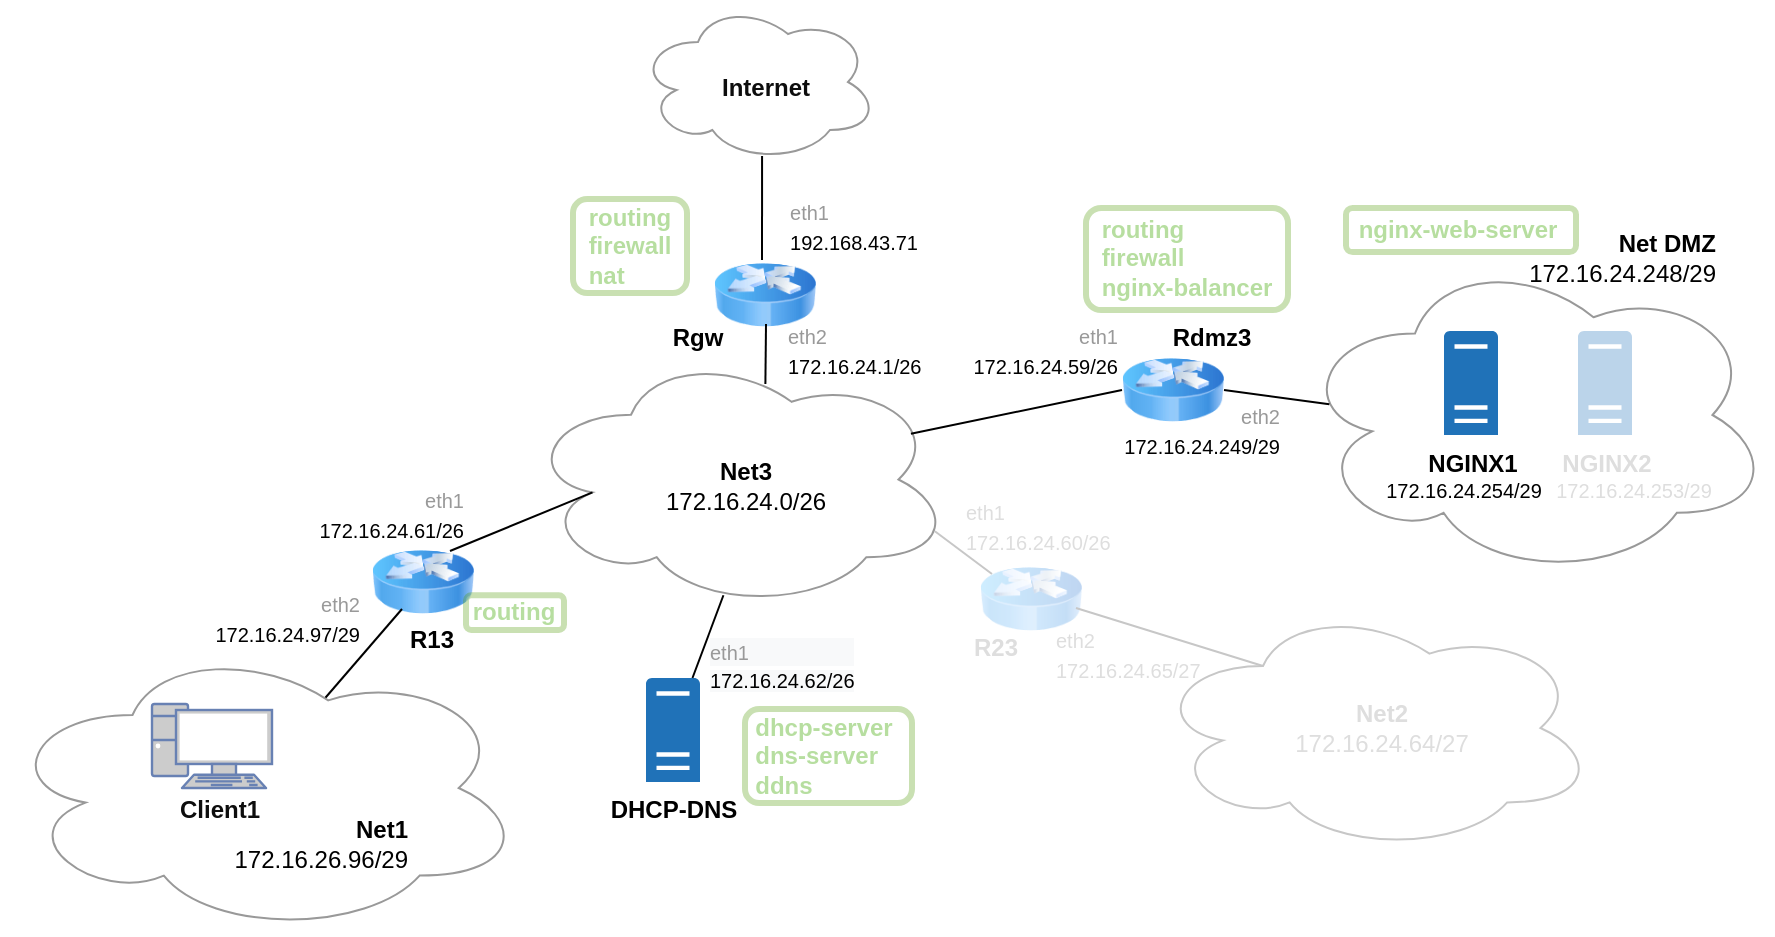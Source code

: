 <mxfile version="20.1.1" type="google"><diagram id="ignpBoy3kQYRmpvLn9r8" name="Page-1"><mxGraphModel grid="0" page="1" gridSize="10" guides="1" tooltips="1" connect="1" arrows="1" fold="1" pageScale="1" pageWidth="1169" pageHeight="827" math="0" shadow="0"><root><mxCell id="0"/><mxCell id="1" parent="0"/><mxCell id="MzXYIzLGBpWRiAdv-yaN-57" value="" style="ellipse;shape=cloud;whiteSpace=wrap;html=1;fontSize=12;fontColor=#0D0D0D;strokeColor=#999999;fillColor=none;" vertex="1" parent="1"><mxGeometry x="512" y="106" width="120" height="80" as="geometry"/></mxCell><mxCell id="MzXYIzLGBpWRiAdv-yaN-36" value="" style="ellipse;shape=cloud;whiteSpace=wrap;html=1;fillColor=none;strokeColor=#999999;" vertex="1" parent="1"><mxGeometry x="455" y="280" width="214" height="129.5" as="geometry"/></mxCell><mxCell id="JR2E5VqhnRpsbFq93gEu-2" value="" style="image;html=1;image=img/lib/clip_art/networking/Router_Icon_128x128.png" vertex="1" parent="1"><mxGeometry x="379" y="366.5" width="51" height="59" as="geometry"/></mxCell><mxCell id="MzXYIzLGBpWRiAdv-yaN-1" value="" style="image;html=1;image=img/lib/clip_art/networking/Router_Icon_128x128.png;strokeColor=#C7C7C7;opacity=30;" vertex="1" parent="1"><mxGeometry x="683" y="375" width="51" height="59" as="geometry"/></mxCell><mxCell id="MzXYIzLGBpWRiAdv-yaN-3" value="" style="endArrow=none;html=1;rounded=0;entryX=0.25;entryY=0;entryDx=0;entryDy=0;" edge="1" parent="1" target="MzXYIzLGBpWRiAdv-yaN-30"><mxGeometry width="50" height="50" relative="1" as="geometry"><mxPoint x="353" y="457" as="sourcePoint"/><mxPoint x="418" y="381" as="targetPoint"/></mxGeometry></mxCell><mxCell id="MzXYIzLGBpWRiAdv-yaN-4" value="" style="endArrow=none;html=1;rounded=0;exitX=0.25;exitY=0.25;exitDx=0;exitDy=0;exitPerimeter=0;strokeColor=#C7C7C7;" edge="1" parent="1" source="MzXYIzLGBpWRiAdv-yaN-11"><mxGeometry width="50" height="50" relative="1" as="geometry"><mxPoint x="558" y="431" as="sourcePoint"/><mxPoint x="731" y="409" as="targetPoint"/></mxGeometry></mxCell><mxCell id="MzXYIzLGBpWRiAdv-yaN-7" value="" style="image;html=1;image=img/lib/clip_art/networking/Router_Icon_128x128.png" vertex="1" parent="1"><mxGeometry x="754" y="270.5" width="51" height="59" as="geometry"/></mxCell><mxCell id="MzXYIzLGBpWRiAdv-yaN-10" value="" style="ellipse;shape=cloud;whiteSpace=wrap;html=1;strokeColor=#999999;" vertex="1" parent="1"><mxGeometry x="194" y="426" width="261" height="146" as="geometry"/></mxCell><mxCell id="MzXYIzLGBpWRiAdv-yaN-11" value="" style="ellipse;shape=cloud;whiteSpace=wrap;html=1;strokeColor=#C7C7C7;" vertex="1" parent="1"><mxGeometry x="769" y="407" width="222" height="124" as="geometry"/></mxCell><mxCell id="MzXYIzLGBpWRiAdv-yaN-12" value="" style="ellipse;shape=cloud;whiteSpace=wrap;html=1;strokeColor=#999999;" vertex="1" parent="1"><mxGeometry x="841" y="231" width="238" height="163" as="geometry"/></mxCell><mxCell id="JR2E5VqhnRpsbFq93gEu-5" value="" style="sketch=0;pointerEvents=1;shadow=0;dashed=0;html=1;strokeColor=none;labelPosition=center;verticalLabelPosition=bottom;verticalAlign=top;outlineConnect=0;align=center;shape=mxgraph.office.servers.physical_host;fillColor=#2072B8;" vertex="1" parent="1"><mxGeometry x="516" y="444" width="27" height="52" as="geometry"/></mxCell><mxCell id="MzXYIzLGBpWRiAdv-yaN-13" value="" style="endArrow=none;html=1;rounded=0;exitX=1;exitY=0.5;exitDx=0;exitDy=0;entryX=0.07;entryY=0.467;entryDx=0;entryDy=0;entryPerimeter=0;" edge="1" parent="1" source="MzXYIzLGBpWRiAdv-yaN-7" target="MzXYIzLGBpWRiAdv-yaN-12"><mxGeometry width="50" height="50" relative="1" as="geometry"><mxPoint x="649" y="436" as="sourcePoint"/><mxPoint x="699" y="386" as="targetPoint"/></mxGeometry></mxCell><mxCell id="MzXYIzLGBpWRiAdv-yaN-14" value="" style="endArrow=none;html=1;rounded=0;entryX=0.16;entryY=0.55;entryDx=0;entryDy=0;entryPerimeter=0;" edge="1" parent="1" target="MzXYIzLGBpWRiAdv-yaN-36"><mxGeometry width="50" height="50" relative="1" as="geometry"><mxPoint x="418" y="380.5" as="sourcePoint"/><mxPoint x="436" y="367" as="targetPoint"/></mxGeometry></mxCell><mxCell id="MzXYIzLGBpWRiAdv-yaN-15" value="" style="endArrow=none;html=1;rounded=0;exitX=0.96;exitY=0.7;exitDx=0;exitDy=0;exitPerimeter=0;strokeColor=#C7C7C7;" edge="1" parent="1" source="MzXYIzLGBpWRiAdv-yaN-36"><mxGeometry width="50" height="50" relative="1" as="geometry"><mxPoint x="660" y="335" as="sourcePoint"/><mxPoint x="689" y="392" as="targetPoint"/></mxGeometry></mxCell><mxCell id="MzXYIzLGBpWRiAdv-yaN-16" value="" style="image;html=1;image=img/lib/clip_art/networking/Router_Icon_128x128.png" vertex="1" parent="1"><mxGeometry x="550" y="223" width="51" height="59" as="geometry"/></mxCell><mxCell id="MzXYIzLGBpWRiAdv-yaN-21" value="" style="endArrow=none;html=1;rounded=0;entryX=0.517;entryY=0.963;entryDx=0;entryDy=0;entryPerimeter=0;" edge="1" parent="1" target="MzXYIzLGBpWRiAdv-yaN-57"><mxGeometry width="50" height="50" relative="1" as="geometry"><mxPoint x="574" y="235" as="sourcePoint"/><mxPoint x="576" y="181" as="targetPoint"/></mxGeometry></mxCell><mxCell id="MzXYIzLGBpWRiAdv-yaN-22" value="&lt;b&gt;Net1&lt;/b&gt;&lt;br&gt;172.16.26.96/29" style="text;html=1;strokeColor=none;fillColor=none;align=right;verticalAlign=middle;whiteSpace=wrap;rounded=0;" vertex="1" parent="1"><mxGeometry x="339" y="512" width="60" height="30" as="geometry"/></mxCell><mxCell id="MzXYIzLGBpWRiAdv-yaN-23" value="&lt;b&gt;Net2&lt;/b&gt;&lt;br&gt;172.16.24.64/27" style="text;html=1;strokeColor=none;fillColor=none;align=center;verticalAlign=middle;whiteSpace=wrap;rounded=0;fontColor=#DEDEDE;" vertex="1" parent="1"><mxGeometry x="854" y="454" width="60" height="30" as="geometry"/></mxCell><mxCell id="MzXYIzLGBpWRiAdv-yaN-24" value="" style="fontColor=#0066CC;verticalAlign=top;verticalLabelPosition=bottom;labelPosition=center;align=center;html=1;outlineConnect=0;fillColor=#CCCCCC;strokeColor=#6881B3;gradientColor=none;gradientDirection=north;strokeWidth=2;shape=mxgraph.networks.pc;" vertex="1" parent="1"><mxGeometry x="269" y="457" width="60" height="42" as="geometry"/></mxCell><mxCell id="MzXYIzLGBpWRiAdv-yaN-26" value="&lt;b&gt;Net DMZ&lt;/b&gt;&lt;br&gt;&lt;div style=&quot;&quot;&gt;&lt;span style=&quot;background-color: initial;&quot;&gt;172.16.24.248/29&lt;/span&gt;&lt;/div&gt;" style="text;html=1;strokeColor=none;fillColor=none;align=right;verticalAlign=middle;whiteSpace=wrap;rounded=0;" vertex="1" parent="1"><mxGeometry x="993" y="219" width="60" height="30" as="geometry"/></mxCell><mxCell id="MzXYIzLGBpWRiAdv-yaN-19" value="&lt;b&gt;Net3&lt;/b&gt;&lt;br&gt;172.16.24.0/26" style="text;html=1;strokeColor=none;fillColor=none;align=center;verticalAlign=middle;whiteSpace=wrap;rounded=0;" vertex="1" parent="1"><mxGeometry x="536" y="333" width="60" height="30" as="geometry"/></mxCell><mxCell id="MzXYIzLGBpWRiAdv-yaN-28" value="&lt;b&gt;NGINX1&lt;/b&gt;" style="sketch=0;pointerEvents=1;shadow=0;dashed=0;html=1;strokeColor=none;labelPosition=center;verticalLabelPosition=bottom;verticalAlign=top;outlineConnect=0;align=center;shape=mxgraph.office.servers.physical_host;fillColor=#2072B8;" vertex="1" parent="1"><mxGeometry x="915" y="270.5" width="27" height="52" as="geometry"/></mxCell><mxCell id="MzXYIzLGBpWRiAdv-yaN-29" value="&lt;b&gt;&lt;font color=&quot;#dedede&quot;&gt;NGINX2&lt;/font&gt;&lt;/b&gt;" style="sketch=0;pointerEvents=1;shadow=0;dashed=0;html=1;strokeColor=none;labelPosition=center;verticalLabelPosition=bottom;verticalAlign=top;outlineConnect=0;align=center;shape=mxgraph.office.servers.physical_host;fillColor=#2072B8;opacity=30;" vertex="1" parent="1"><mxGeometry x="982" y="270.5" width="27" height="52" as="geometry"/></mxCell><mxCell id="MzXYIzLGBpWRiAdv-yaN-30" value="&lt;span style=&quot;background-color: rgb(255, 255, 255);&quot;&gt;&lt;b&gt;R13&lt;/b&gt;&lt;/span&gt;&lt;span style=&quot;&quot;&gt;&#9;&lt;/span&gt;" style="text;html=1;strokeColor=none;fillColor=none;align=center;verticalAlign=middle;whiteSpace=wrap;rounded=0;" vertex="1" parent="1"><mxGeometry x="379" y="409.5" width="60" height="30" as="geometry"/></mxCell><mxCell id="MzXYIzLGBpWRiAdv-yaN-31" value="&lt;span style=&quot;background-color: rgb(255, 255, 255);&quot;&gt;&lt;b&gt;R23&lt;/b&gt;&lt;/span&gt;&lt;span style=&quot;&quot;&gt;&#9;&lt;/span&gt;" style="text;html=1;strokeColor=none;fillColor=none;align=center;verticalAlign=middle;whiteSpace=wrap;rounded=0;fontColor=#DEDEDE;" vertex="1" parent="1"><mxGeometry x="661" y="414" width="60" height="30" as="geometry"/></mxCell><mxCell id="MzXYIzLGBpWRiAdv-yaN-34" value="&lt;span style=&quot;background-color: rgb(255, 255, 255);&quot;&gt;&lt;b&gt;Rgw&lt;/b&gt;&lt;/span&gt;&lt;span style=&quot;&quot;&gt;&#9;&lt;/span&gt;" style="text;html=1;strokeColor=none;fillColor=none;align=center;verticalAlign=middle;whiteSpace=wrap;rounded=0;" vertex="1" parent="1"><mxGeometry x="512" y="259" width="60" height="30" as="geometry"/></mxCell><mxCell id="MzXYIzLGBpWRiAdv-yaN-35" value="&lt;span style=&quot;background-color: rgb(255, 255, 255);&quot;&gt;&lt;b&gt;Rdmz3&lt;/b&gt;&lt;/span&gt;" style="text;html=1;strokeColor=none;fillColor=none;align=center;verticalAlign=middle;whiteSpace=wrap;rounded=0;" vertex="1" parent="1"><mxGeometry x="769" y="259" width="60" height="30" as="geometry"/></mxCell><mxCell id="MzXYIzLGBpWRiAdv-yaN-37" value="" style="endArrow=none;html=1;rounded=0;exitX=0.564;exitY=0.131;exitDx=0;exitDy=0;exitPerimeter=0;" edge="1" parent="1" source="MzXYIzLGBpWRiAdv-yaN-36"><mxGeometry width="50" height="50" relative="1" as="geometry"><mxPoint x="654" y="429" as="sourcePoint"/><mxPoint x="576" y="267" as="targetPoint"/></mxGeometry></mxCell><mxCell id="MzXYIzLGBpWRiAdv-yaN-38" value="&lt;div style=&quot;text-align: left;&quot;&gt;&lt;span style=&quot;font-size: 10px; background-color: initial;&quot;&gt;&lt;font color=&quot;#999999&quot;&gt;eth1&lt;/font&gt;&lt;/span&gt;&lt;/div&gt;&lt;font style=&quot;font-size: 10px;&quot;&gt;192.168.43.71&lt;/font&gt;" style="text;html=1;strokeColor=none;fillColor=none;align=center;verticalAlign=middle;whiteSpace=wrap;rounded=0;" vertex="1" parent="1"><mxGeometry x="590" y="203" width="60" height="30" as="geometry"/></mxCell><mxCell id="MzXYIzLGBpWRiAdv-yaN-41" value="&lt;font style=&quot;font-size: 10px;&quot;&gt;&lt;font color=&quot;#999999&quot;&gt;eth2&lt;/font&gt;&lt;br&gt;172.16.24.1/26&lt;/font&gt;" style="text;html=1;strokeColor=none;fillColor=none;align=left;verticalAlign=middle;whiteSpace=wrap;rounded=0;" vertex="1" parent="1"><mxGeometry x="585" y="265" width="60" height="30" as="geometry"/></mxCell><mxCell id="MzXYIzLGBpWRiAdv-yaN-42" value="&lt;font style=&quot;font-size: 10px;&quot;&gt;&lt;font color=&quot;#999999&quot;&gt;eth1&lt;/font&gt;&lt;br&gt;172.16.24.61/26&lt;/font&gt;" style="text;html=1;strokeColor=none;fillColor=none;align=right;verticalAlign=middle;whiteSpace=wrap;rounded=0;" vertex="1" parent="1"><mxGeometry x="367" y="347" width="60" height="30" as="geometry"/></mxCell><mxCell id="MzXYIzLGBpWRiAdv-yaN-43" value="&lt;font style=&quot;font-size: 10px;&quot;&gt;&lt;font color=&quot;#999999&quot;&gt;eth2&lt;/font&gt;&lt;br&gt;172.16.24.97/29&lt;/font&gt;" style="text;html=1;strokeColor=none;fillColor=none;align=right;verticalAlign=middle;whiteSpace=wrap;rounded=0;" vertex="1" parent="1"><mxGeometry x="314.5" y="399" width="60" height="30" as="geometry"/></mxCell><mxCell id="MzXYIzLGBpWRiAdv-yaN-46" value="&lt;b&gt;&lt;font style=&quot;font-size: 12px;&quot;&gt;DHCP-&lt;/font&gt;&lt;/b&gt;&lt;b&gt;&lt;font style=&quot;font-size: 12px;&quot;&gt;DNS&lt;br&gt;&lt;/font&gt;&lt;/b&gt;" style="text;html=1;strokeColor=none;fillColor=none;align=center;verticalAlign=middle;whiteSpace=wrap;rounded=0;fontSize=10;" vertex="1" parent="1"><mxGeometry x="493.5" y="495" width="72" height="30" as="geometry"/></mxCell><mxCell id="MzXYIzLGBpWRiAdv-yaN-47" value="" style="endArrow=none;html=1;rounded=0;fontSize=12;entryX=0.466;entryY=0.947;entryDx=0;entryDy=0;entryPerimeter=0;" edge="1" parent="1" source="JR2E5VqhnRpsbFq93gEu-5" target="MzXYIzLGBpWRiAdv-yaN-36"><mxGeometry width="50" height="50" relative="1" as="geometry"><mxPoint x="654" y="406" as="sourcePoint"/><mxPoint x="704" y="356" as="targetPoint"/></mxGeometry></mxCell><mxCell id="MzXYIzLGBpWRiAdv-yaN-48" value="&lt;font color=&quot;#0d0d0d&quot;&gt;&lt;b&gt;Client1&lt;/b&gt;&lt;/font&gt;" style="text;html=1;strokeColor=none;fillColor=none;align=center;verticalAlign=middle;whiteSpace=wrap;rounded=0;fontSize=12;fontColor=#999999;" vertex="1" parent="1"><mxGeometry x="273" y="495" width="60" height="30" as="geometry"/></mxCell><mxCell id="MzXYIzLGBpWRiAdv-yaN-49" value="&lt;font style=&quot;font-size: 10px;&quot;&gt;&lt;font&gt;eth1&lt;/font&gt;&lt;br&gt;172.16.24.60/26&lt;/font&gt;" style="text;html=1;strokeColor=none;fillColor=none;align=left;verticalAlign=middle;whiteSpace=wrap;rounded=0;fontColor=#DEDEDE;" vertex="1" parent="1"><mxGeometry x="674" y="353" width="60" height="30" as="geometry"/></mxCell><mxCell id="MzXYIzLGBpWRiAdv-yaN-50" value="&lt;font style=&quot;font-size: 10px;&quot;&gt;&lt;font&gt;eth2&lt;/font&gt;&lt;br&gt;172.16.24.65/27&lt;/font&gt;" style="text;html=1;strokeColor=none;fillColor=none;align=left;verticalAlign=middle;whiteSpace=wrap;rounded=0;fontColor=#DEDEDE;" vertex="1" parent="1"><mxGeometry x="719" y="417" width="60" height="30" as="geometry"/></mxCell><mxCell id="MzXYIzLGBpWRiAdv-yaN-51" value="&lt;b&gt;Internet&lt;/b&gt;" style="text;html=1;strokeColor=none;fillColor=none;align=center;verticalAlign=middle;whiteSpace=wrap;rounded=0;fontSize=12;fontColor=#0D0D0D;" vertex="1" parent="1"><mxGeometry x="545.5" y="134" width="60" height="30" as="geometry"/></mxCell><mxCell id="MzXYIzLGBpWRiAdv-yaN-53" value="" style="endArrow=none;html=1;rounded=0;fontSize=12;fontColor=#0D0D0D;entryX=0;entryY=0.5;entryDx=0;entryDy=0;exitX=0.904;exitY=0.323;exitDx=0;exitDy=0;exitPerimeter=0;" edge="1" parent="1" source="MzXYIzLGBpWRiAdv-yaN-36" target="MzXYIzLGBpWRiAdv-yaN-7"><mxGeometry width="50" height="50" relative="1" as="geometry"><mxPoint x="654" y="392" as="sourcePoint"/><mxPoint x="704" y="342" as="targetPoint"/></mxGeometry></mxCell><mxCell id="MzXYIzLGBpWRiAdv-yaN-55" value="&lt;div style=&quot;color: rgb(0, 0, 0); font-family: Helvetica; font-size: 12px; font-style: normal; font-variant-ligatures: normal; font-variant-caps: normal; font-weight: 400; letter-spacing: normal; orphans: 2; text-indent: 0px; text-transform: none; widows: 2; word-spacing: 0px; -webkit-text-stroke-width: 0px; background-color: rgb(248, 249, 250); text-decoration-thickness: initial; text-decoration-style: initial; text-decoration-color: initial; text-align: left;&quot;&gt;&lt;span style=&quot;font-size: 10px; background-color: initial;&quot;&gt;&lt;font color=&quot;#999999&quot;&gt;eth1&lt;/font&gt;&lt;/span&gt;&lt;/div&gt;&lt;font style=&quot;color: rgb(0, 0, 0); font-family: Helvetica; font-style: normal; font-variant-ligatures: normal; font-variant-caps: normal; font-weight: 400; letter-spacing: normal; orphans: 2; text-align: center; text-indent: 0px; text-transform: none; widows: 2; word-spacing: 0px; -webkit-text-stroke-width: 0px; background-color: rgb(248, 249, 250); text-decoration-thickness: initial; text-decoration-style: initial; text-decoration-color: initial; font-size: 10px;&quot;&gt;172.16.24.62/26&lt;/font&gt;" style="text;whiteSpace=wrap;html=1;fontSize=12;fontColor=#0D0D0D;" vertex="1" parent="1"><mxGeometry x="545.5" y="417.0" width="92" height="51" as="geometry"/></mxCell><mxCell id="iAhWIxl94WAI6Q2bdgLF-1" value="&lt;font style=&quot;font-size: 10px;&quot;&gt;&lt;font color=&quot;#999999&quot;&gt;eth1&lt;/font&gt;&lt;br&gt;172.16.24.59/26&lt;/font&gt;" style="text;html=1;strokeColor=none;fillColor=none;align=right;verticalAlign=middle;whiteSpace=wrap;rounded=0;" vertex="1" parent="1"><mxGeometry x="694" y="265" width="60" height="30" as="geometry"/></mxCell><mxCell id="iAhWIxl94WAI6Q2bdgLF-2" value="&lt;font style=&quot;font-size: 10px;&quot;&gt;&lt;font color=&quot;#999999&quot;&gt;eth2&lt;/font&gt;&lt;br&gt;172.16.24.249/29&lt;/font&gt;" style="text;html=1;strokeColor=none;fillColor=none;align=right;verticalAlign=middle;whiteSpace=wrap;rounded=0;" vertex="1" parent="1"><mxGeometry x="775" y="305" width="60" height="30" as="geometry"/></mxCell><mxCell id="iAhWIxl94WAI6Q2bdgLF-4" value="&lt;font style=&quot;font-size: 10px;&quot;&gt;172.16.24.254/29&lt;/font&gt;" style="text;html=1;strokeColor=none;fillColor=none;align=center;verticalAlign=middle;whiteSpace=wrap;rounded=0;" vertex="1" parent="1"><mxGeometry x="895" y="334.5" width="60" height="30" as="geometry"/></mxCell><mxCell id="iAhWIxl94WAI6Q2bdgLF-5" value="&lt;font color=&quot;#dedede&quot; style=&quot;font-size: 10px;&quot;&gt;172.16.24.253/29&lt;/font&gt;" style="text;html=1;strokeColor=none;fillColor=none;align=center;verticalAlign=middle;whiteSpace=wrap;rounded=0;" vertex="1" parent="1"><mxGeometry x="980" y="334.5" width="60" height="30" as="geometry"/></mxCell><mxCell id="Q7P_1l4CC0SdCtcPPr8L-1" value="&lt;div style=&quot;text-align: left;&quot;&gt;&lt;span style=&quot;&quot;&gt;&lt;font color=&quot;#97d077&quot;&gt;&lt;b&gt;routing&lt;/b&gt;&lt;/font&gt;&lt;/span&gt;&lt;/div&gt;&lt;font color=&quot;#97d077&quot;&gt;&lt;b&gt;firewall&lt;br&gt;&lt;/b&gt;&lt;/font&gt;&lt;div style=&quot;text-align: left;&quot;&gt;&lt;span style=&quot;&quot;&gt;&lt;font color=&quot;#97d077&quot;&gt;&lt;b&gt;nat&lt;/b&gt;&lt;/font&gt;&lt;/span&gt;&lt;/div&gt;" style="text;html=1;strokeColor=none;fillColor=none;align=center;verticalAlign=middle;whiteSpace=wrap;rounded=0;fontColor=#0D0D0D;opacity=30;labelBorderColor=none;spacingTop=0;spacing=0;spacingBottom=0;labelBackgroundColor=none;" vertex="1" parent="1"><mxGeometry x="473" y="213" width="70" height="30" as="geometry"/></mxCell><mxCell id="Q7P_1l4CC0SdCtcPPr8L-2" value="&lt;div style=&quot;text-align: left;&quot;&gt;&lt;span style=&quot;&quot;&gt;&lt;font color=&quot;#97d077&quot;&gt;&lt;b&gt;routing&lt;/b&gt;&lt;/font&gt;&lt;/span&gt;&lt;/div&gt;" style="text;html=1;strokeColor=none;fillColor=none;align=center;verticalAlign=middle;whiteSpace=wrap;rounded=0;fontColor=#0D0D0D;opacity=30;labelBorderColor=none;spacingTop=0;spacing=0;spacingBottom=0;labelBackgroundColor=none;" vertex="1" parent="1"><mxGeometry x="415" y="395.5" width="70" height="30" as="geometry"/></mxCell><mxCell id="Q7P_1l4CC0SdCtcPPr8L-4" value="&lt;div style=&quot;text-align: left;&quot;&gt;&lt;span style=&quot;&quot;&gt;&lt;font color=&quot;#97d077&quot;&gt;&lt;b&gt;dhcp-server&lt;/b&gt;&lt;/font&gt;&lt;/span&gt;&lt;/div&gt;&lt;div style=&quot;text-align: left;&quot;&gt;&lt;span style=&quot;&quot;&gt;&lt;font color=&quot;#97d077&quot;&gt;&lt;b&gt;dns-server&lt;/b&gt;&lt;/font&gt;&lt;/span&gt;&lt;/div&gt;&lt;div style=&quot;text-align: left;&quot;&gt;&lt;span style=&quot;&quot;&gt;&lt;font color=&quot;#97d077&quot;&gt;&lt;b&gt;ddns&lt;/b&gt;&lt;/font&gt;&lt;/span&gt;&lt;/div&gt;" style="text;html=1;strokeColor=none;fillColor=none;align=center;verticalAlign=middle;whiteSpace=wrap;rounded=0;fontColor=#0D0D0D;opacity=30;labelBorderColor=none;spacingTop=0;spacing=0;spacingBottom=0;labelBackgroundColor=none;" vertex="1" parent="1"><mxGeometry x="570" y="468" width="70" height="30" as="geometry"/></mxCell><mxCell id="Q7P_1l4CC0SdCtcPPr8L-10" value="" style="rounded=1;whiteSpace=wrap;html=1;labelBackgroundColor=none;labelBorderColor=#B9E0A5;fontColor=#97D077;strokeColor=#4D9900;fillColor=default;opacity=30;strokeWidth=3;" vertex="1" parent="1"><mxGeometry x="479.5" y="204.5" width="57" height="47" as="geometry"/></mxCell><mxCell id="Q7P_1l4CC0SdCtcPPr8L-11" value="" style="rounded=1;whiteSpace=wrap;html=1;labelBackgroundColor=none;labelBorderColor=#B9E0A5;fontColor=#97D077;strokeColor=#4D9900;fillColor=default;opacity=30;strokeWidth=3;" vertex="1" parent="1"><mxGeometry x="426" y="402.63" width="49" height="17.37" as="geometry"/></mxCell><mxCell id="Q7P_1l4CC0SdCtcPPr8L-12" value="" style="rounded=1;whiteSpace=wrap;html=1;labelBackgroundColor=none;labelBorderColor=#B9E0A5;fontColor=#97D077;strokeColor=#4D9900;fillColor=default;opacity=30;strokeWidth=3;" vertex="1" parent="1"><mxGeometry x="565.5" y="459.5" width="83.5" height="47" as="geometry"/></mxCell><mxCell id="Q7P_1l4CC0SdCtcPPr8L-14" value="&lt;div style=&quot;text-align: left;&quot;&gt;&lt;font color=&quot;#97d077&quot;&gt;&lt;b&gt;routing&lt;/b&gt;&lt;/font&gt;&lt;/div&gt;&lt;div style=&quot;text-align: left;&quot;&gt;&lt;font color=&quot;#97d077&quot;&gt;&lt;b&gt;firewall&lt;/b&gt;&lt;/font&gt;&lt;/div&gt;&lt;div style=&quot;text-align: left;&quot;&gt;&lt;font color=&quot;#97d077&quot;&gt;&lt;b&gt;nginx-balancer&lt;/b&gt;&lt;/font&gt;&lt;/div&gt;" style="text;html=1;strokeColor=none;fillColor=none;align=center;verticalAlign=middle;whiteSpace=wrap;rounded=0;fontColor=#0D0D0D;opacity=30;labelBorderColor=none;spacingTop=0;spacing=0;spacingBottom=0;labelBackgroundColor=none;" vertex="1" parent="1"><mxGeometry x="738.5" y="219" width="94.5" height="30" as="geometry"/></mxCell><mxCell id="Q7P_1l4CC0SdCtcPPr8L-15" value="" style="rounded=1;whiteSpace=wrap;html=1;labelBackgroundColor=none;labelBorderColor=#B9E0A5;fontColor=#97D077;strokeColor=#4D9900;fillColor=default;opacity=30;strokeWidth=3;" vertex="1" parent="1"><mxGeometry x="736" y="209" width="101" height="51" as="geometry"/></mxCell><mxCell id="Q7P_1l4CC0SdCtcPPr8L-16" value="&lt;div style=&quot;text-align: left;&quot;&gt;&lt;font color=&quot;#97d077&quot;&gt;&lt;b&gt;nginx-web-server&lt;/b&gt;&lt;/font&gt;&lt;/div&gt;" style="text;html=1;strokeColor=none;fillColor=none;align=center;verticalAlign=middle;whiteSpace=wrap;rounded=0;fontColor=#0D0D0D;opacity=30;labelBorderColor=none;spacingTop=0;spacing=0;spacingBottom=0;labelBackgroundColor=none;" vertex="1" parent="1"><mxGeometry x="871" y="204.5" width="101.5" height="30" as="geometry"/></mxCell><mxCell id="Q7P_1l4CC0SdCtcPPr8L-17" value="" style="rounded=1;whiteSpace=wrap;html=1;labelBackgroundColor=none;labelBorderColor=#B9E0A5;fontColor=#97D077;strokeColor=#4D9900;fillColor=default;opacity=30;strokeWidth=3;" vertex="1" parent="1"><mxGeometry x="866" y="209" width="115" height="22" as="geometry"/></mxCell></root></mxGraphModel></diagram></mxfile>